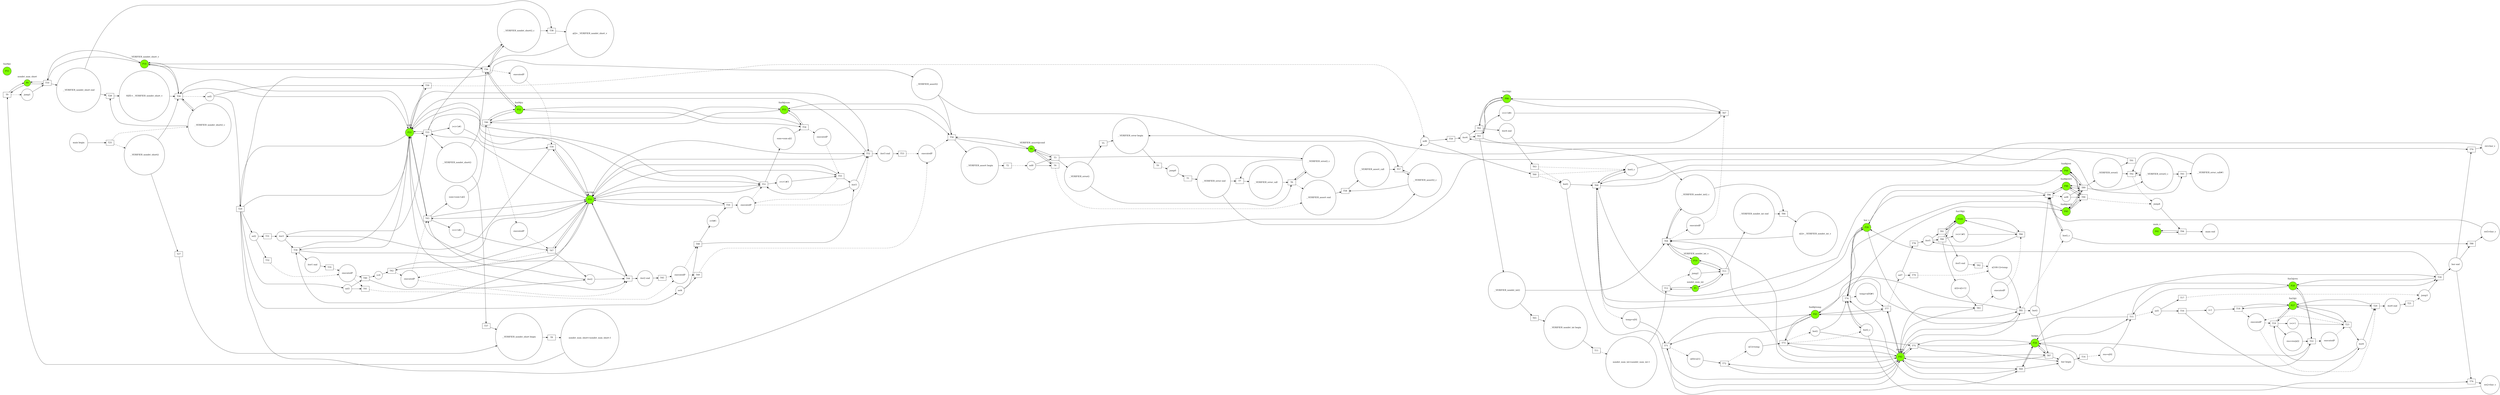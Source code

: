 digraph G{
rankdir = LR
subgraph cluster_P0{label="nondet_num_short"color="white"P0[shape=circle, style="filled",color="black",fillcolor="chartreuse"]}
subgraph cluster_P1{label="nondet_num_int"color="white"P1[shape=circle, style="filled",color="black",fillcolor="chartreuse"]}
P2[shape=circle,label="__VERIFIER_error begin"]
P3[shape=circle,label="__VERIFIER_error end"]
P4[shape=circle,label="jump0"]
P5[shape=circle,label="__VERIFIER_assert begin"]
subgraph cluster_P6{label="__VERIFIER_assert@cond"color="white"P6[shape=circle, style="filled",color="black",fillcolor="chartreuse"]}
P7[shape=circle,label="__VERIFIER_assert end"]
P8[shape=circle,label="sel0"]
P9[shape=circle,label="__VERIFIER_error()"]
P10[shape=circle,label="__VERIFIER_error()_c"]
P11[shape=circle,label="__VERIFIER_error_call"]
P12[shape=circle,label="__VERIFIER_nondet_short begin"]
P13[shape=circle,label="__VERIFIER_nondet_short end"]
subgraph cluster_P14{label="__VERIFIER_nondet_short_v"color="white"P14[shape=circle, style="filled",color="black",fillcolor="chartreuse"]}
P15[shape=circle,label="nondet_num_short=nondet_num_short-1"]
P16[shape=circle,label="jump1"]
P17[shape=circle,label="__VERIFIER_nondet_int begin"]
P18[shape=circle,label="__VERIFIER_nondet_int end"]
subgraph cluster_P19{label="__VERIFIER_nondet_int_v"color="white"P19[shape=circle, style="filled",color="black",fillcolor="chartreuse"]}
P20[shape=circle,label="nondet_num_int=nondet_num_int-1"]
P21[shape=circle,label="jump2"]
subgraph cluster_P22{label="SIZE"color="white"P22[shape=circle, style="filled",color="black",fillcolor="chartreuse"]}
P23[shape=circle,label="bor begin"]
subgraph cluster_P24{label="bor@x"color="white"P24[shape=circle, style="filled",color="black",fillcolor="chartreuse"]}
P25[shape=circle,label="bor end"]
subgraph cluster_P26{label="bor_v"color="white"P26[shape=circle, style="filled",color="black",fillcolor="chartreuse"]}
subgraph cluster_P27{label="fun5@i"color="white"P27[shape=circle, style="filled",color="black",fillcolor="chartreuse"]}
subgraph cluster_P28{label="fun5@res"color="white"P28[shape=circle, style="filled",color="black",fillcolor="chartreuse"]}
P29[shape=circle,label="res=x[0]"]
P30[shape=circle,label="sel1"]
P31[shape=circle,label="i=1"]
P32[shape=circle,label="iter0"]
P33[shape=circle,label="iter0 end"]
P34[shape=circle,label="res=res|x[i]"]
P35[shape=circle,label="i=i+1"]
P36[shape=circle,label="executedP"]
P37[shape=circle,label="executedP"]
P38[shape=circle,label="jump3"]
P39[shape=circle,label="main begin"]
P40[shape=circle,label="main end"]
subgraph cluster_P41{label="main_v"color="white"P41[shape=circle, style="filled",color="black",fillcolor="chartreuse"]}
subgraph cluster_P42{label="fun8@x"color="white"P42[shape=circle, style="filled",color="black",fillcolor="chartreuse"]}
subgraph cluster_P43{label="fun8@temp"color="white"P43[shape=circle, style="filled",color="black",fillcolor="chartreuse"]}
subgraph cluster_P44{label="fun8@ret"color="white"P44[shape=circle, style="filled",color="black",fillcolor="chartreuse"]}
subgraph cluster_P45{label="fun8@ret2"color="white"P45[shape=circle, style="filled",color="black",fillcolor="chartreuse"]}
subgraph cluster_P46{label="fun8@ret5"color="white"P46[shape=circle, style="filled",color="black",fillcolor="chartreuse"]}
P47[shape=circle,label="SIZE=__VERIFIER_nondet_short_v"]
P48[shape=circle,label="__VERIFIER_nondet_short()"]
P49[shape=circle,label="__VERIFIER_nondet_short()_c"]
P50[shape=circle,label="sel5"]
subgraph cluster_P51{label="fun9@i"color="white"P51[shape=circle, style="filled",color="black",fillcolor="chartreuse"]}
subgraph cluster_P52{label="fun9@a"color="white"P52[shape=circle, style="filled",color="black",fillcolor="chartreuse"]}
subgraph cluster_P53{label="fun9@sum"color="white"P53[shape=circle, style="filled",color="black",fillcolor="chartreuse"]}
P54[shape=circle,label="sel2"]
subgraph cluster_P55{label="fun10@i"color="white"P55[shape=circle, style="filled",color="black",fillcolor="chartreuse"]}
P56[shape=circle,label="iter1"]
P57[shape=circle,label="iter1 end"]
P58[shape=circle,label="a[i]=__VERIFIER_nondet_short_v"]
P59[shape=circle,label="__VERIFIER_nondet_short()"]
P60[shape=circle,label="__VERIFIER_nondet_short()_c"]
P61[shape=circle,label="i=i+1#1"]
P62[shape=circle,label="executedP"]
P63[shape=circle,label="sel3"]
P64[shape=circle,label="i=0"]
P65[shape=circle,label="iter2"]
P66[shape=circle,label="iter2 end"]
P67[shape=circle,label="sum=sum+a[i]"]
P68[shape=circle,label="i=i+1#2"]
P69[shape=circle,label="executedP"]
P70[shape=circle,label="executedP"]
P71[shape=circle,label="sel4"]
P72[shape=circle,label="i=0#1"]
P73[shape=circle,label="iter3"]
P74[shape=circle,label="iter3 end"]
P75[shape=circle,label="sum=sum-a[i]"]
P76[shape=circle,label="i=i+1#3"]
P77[shape=circle,label="executedP"]
P78[shape=circle,label="executedP"]
P79[shape=circle,label="__VERIFIER_assert()"]
P80[shape=circle,label="__VERIFIER_assert()_c"]
P81[shape=circle,label="__VERIFIER_assert_call"]
P82[shape=circle,label="executedP"]
P83[shape=circle,label="executedP"]
P84[shape=circle,label="executedP"]
P85[shape=circle,label="sel6"]
subgraph cluster_P86{label="fun16@i"color="white"P86[shape=circle, style="filled",color="black",fillcolor="chartreuse"]}
P87[shape=circle,label="iter4"]
P88[shape=circle,label="iter4 end"]
P89[shape=circle,label="x[i]=__VERIFIER_nondet_int_v"]
P90[shape=circle,label="__VERIFIER_nondet_int()"]
P91[shape=circle,label="__VERIFIER_nondet_int()_c"]
P92[shape=circle,label="i=i+1#4"]
P93[shape=circle,label="executedP"]
P94[shape=circle,label="ret=bor_v"]
P95[shape=circle,label="bor()"]
P96[shape=circle,label="bor()_c"]
P97[shape=circle,label="temp=x[0]"]
P98[shape=circle,label="x[0]=x[1]"]
P99[shape=circle,label="x[1]=temp"]
P100[shape=circle,label="ret2=bor_v"]
P101[shape=circle,label="bor()"]
P102[shape=circle,label="bor()_c"]
P103[shape=circle,label="temp=x[0]#1"]
P104[shape=circle,label="sel7"]
subgraph cluster_P105{label="fun18@i"color="white"P105[shape=circle, style="filled",color="black",fillcolor="chartreuse"]}
P106[shape=circle,label="iter5"]
P107[shape=circle,label="iter5 end"]
P108[shape=circle,label="x[i]=x[i+1]"]
P109[shape=circle,label="i=i+1#5"]
P110[shape=circle,label="executedP"]
P111[shape=circle,label="x[100-1]=temp"]
P112[shape=circle,label="ret5=bor_v"]
P113[shape=circle,label="bor()"]
P114[shape=circle,label="bor()_c"]
P115[shape=circle,label="sel8"]
P116[shape=circle,label="__VERIFIER_error()"]
P117[shape=circle,label="__VERIFIER_error()_c"]
P118[shape=circle,label="__VERIFIER_error_call#1"]
P119[shape=circle,label="jump4"]
T0[shape=box]
T1[shape=box]
T2[shape=box]
T3[shape=box]
T4[shape=box]
T5[shape=box]
T6[shape=box]
T7[shape=box]
T8[shape=box]
T9[shape=box]
T10[shape=box]
T11[shape=box]
T12[shape=box]
T13[shape=box]
T14[shape=box]
T15[shape=box]
T16[shape=box]
T17[shape=box]
T18[shape=box]
T19[shape=box]
T20[shape=box]
T21[shape=box]
T22[shape=box]
T23[shape=box]
T24[shape=box]
T25[shape=box]
T26[shape=box]
T27[shape=box]
T28[shape=box]
T29[shape=box]
T30[shape=box]
T31[shape=box]
T32[shape=box]
T33[shape=box]
T34[shape=box]
T35[shape=box]
T36[shape=box]
T37[shape=box]
T38[shape=box]
T39[shape=box]
T40[shape=box]
T41[shape=box]
T42[shape=box]
T43[shape=box]
T44[shape=box]
T45[shape=box]
T46[shape=box]
T47[shape=box]
T48[shape=box]
T49[shape=box]
T50[shape=box]
T51[shape=box]
T52[shape=box]
T53[shape=box]
T54[shape=box]
T55[shape=box]
T56[shape=box]
T57[shape=box]
T58[shape=box]
T59[shape=box]
T60[shape=box]
T61[shape=box]
T62[shape=box]
T63[shape=box]
T64[shape=box]
T65[shape=box]
T66[shape=box]
T67[shape=box]
T68[shape=box]
T69[shape=box]
T70[shape=box]
T71[shape=box]
T72[shape=box]
T73[shape=box]
T74[shape=box]
T75[shape=box]
T76[shape=box]
T77[shape=box]
T78[shape=box]
T79[shape=box]
T80[shape=box]
T81[shape=box]
T82[shape=box]
T83[shape=box]
T84[shape=box]
T85[shape=box]
T86[shape=box]
T87[shape=box]
T88[shape=box]
T89[shape=box]
T90[shape=box]
T91[shape=box]
T92[shape=box]
T93[shape=box]
T94[shape=box]
P2->T0
P4->T1
T1->P3
T0->P4[style="dashed"]
P5->T2
P9->T5
P11->T6
P9->T6
T6->P10
P10->T6
P3->T7
P10->T7
T5->P2
T7->P11
P6->T3
T3->P6
P6->T4
T4->P6
T3->P9
T3->P10
P8->T3
P8->T4
T2->P8[style="dashed"]
T6->P7[style="dashed"]
T4->P7[style="dashed"]
P12->T8
P15->T9
P0->T9
T9->P0
P16->T10
T10->P13
T10->P14
P14->T10
P0->T10
T10->P0
T8->P15[style="dashed"]
T9->P16[style="dashed"]
P17->T11
P20->T12
P1->T12
T12->P1
P21->T13
T13->P18
T13->P19
P19->T13
P1->T13
T13->P1
T11->P20[style="dashed"]
T12->P21[style="dashed"]
P23->T14
P29->T15
P28->T15
P24->T15
T15->P24
T15->P28
P31->T18
P27->T18
T18->P27
P33->T21
T20->P33
P34->T22
P28->T22
P24->T22
T22->P24
T22->P28
P35->T23
P27->T23
T23->P27
P27->T19
T19->P27
P27->T20
T20->P27
T23->P32
T19->P34
T19->P35
T22->P36[style="dashed"]
P36->T23[style="dashed"]
P32->T19
P32->T20
T16->P31
T16->P32
T18->P37[style="dashed"]
P37->T19[style="dashed"]
P37->T20[style="dashed"]
T23->P37[style="dashed"]
P30->T16
P30->T17
P38->T24
T24->P25
T24->P26
P26->T24
P28->T24
T24->P28
T14->P29[style="dashed"]
T15->P30[style="dashed"]
T21->P38[style="dashed"]
T17->P38[style="dashed"]
P39->T25
P48->T27
P48->T26
P49->T26
T26->P49
P13->T28
P49->T28
T27->P12
T28->P47
P47->T26
P22->T26
P14->T26
T26->P14
T26->P22
P57->T35
T34->P57
P59->T37
P59->T36
P60->T36
T36->P60
P13->T38
P60->T38
T37->P12
T38->P58
P58->T36
P52->T36
P14->T36
T36->P14
T36->P52
P61->T39
P55->T39
T39->P55
P55->T33
T33->P55
P22->T33
T33->P22
P55->T34
T34->P55
P22->T34
T34->P22
T39->P56
T33->P59
T33->P60
T33->P61
T36->P62[style="dashed"]
P62->T39[style="dashed"]
P56->T33
P56->T34
T31->P56
P54->T31
P54->T32
P64->T42
P55->T42
T42->P55
P66->T45
T44->P66
P67->T46
P53->T46
P52->T46
T46->P52
T46->P53
P68->T47
P55->T47
T47->P55
P55->T43
T43->P55
P22->T43
T43->P22
P55->T44
T44->P55
P22->T44
T44->P22
T47->P65
T43->P67
T43->P68
T46->P69[style="dashed"]
P69->T47[style="dashed"]
P65->T43
P65->T44
T40->P64
T40->P65
T42->P70[style="dashed"]
P70->T43[style="dashed"]
P70->T44[style="dashed"]
T47->P70[style="dashed"]
P63->T40
P63->T41
P72->T50
P55->T50
T50->P55
P74->T53
T52->P74
P75->T54
P53->T54
P52->T54
T54->P52
T54->P53
P76->T55
P55->T55
T55->P55
P55->T51
T51->P55
P22->T51
T51->P22
P55->T52
T52->P55
P22->T52
T52->P22
T55->P73
T51->P75
T51->P76
T54->P77[style="dashed"]
P77->T55[style="dashed"]
P73->T51
P73->T52
T48->P72
T48->P73
T50->P78[style="dashed"]
P78->T51[style="dashed"]
P78->T52[style="dashed"]
T55->P78[style="dashed"]
P71->T48
P71->T49
P79->T56
P81->T57
P79->T57
T57->P80
P80->T57
P7->T58
P80->T58
T56->P5
T56->P6
P6->T56
P53->T56
T56->P53
T58->P81
P22->T29
T29->P22
P22->T30
T30->P22
T29->P54
T29->P63
T35->P82[style="dashed"]
T32->P82[style="dashed"]
P82->T40[style="dashed"]
P82->T41[style="dashed"]
T29->P71
T45->P83[style="dashed"]
T41->P83[style="dashed"]
P83->T48[style="dashed"]
P83->T49[style="dashed"]
T29->P79
T29->P80
T53->P84[style="dashed"]
T49->P84[style="dashed"]
P84->T56[style="dashed"]
P50->T29
P50->T30
P88->T63
T62->P88
P90->T65
P90->T64
P91->T64
T64->P91
P18->T66
P91->T66
T65->P17
T66->P89
P89->T64
P42->T64
P19->T64
T64->P19
T64->P42
P92->T67
P86->T67
T67->P86
P86->T61
T61->P86
P86->T62
T62->P86
T67->P87
T61->P90
T61->P91
T61->P92
T64->P93[style="dashed"]
P93->T67[style="dashed"]
P87->T61
P87->T62
T59->P87
P85->T59
P85->T60
P95->T69
P95->T68
P96->T68
T68->P96
P25->T70
P96->T70
T69->P23
T69->P24
P24->T69
P42->T69
T69->P42
T70->P94
P94->T68
P44->T68
P26->T68
T68->P26
T68->P44
P97->T71
P43->T71
P42->T71
T71->P42
T71->P43
P98->T72
P42->T72
T72->P42
P99->T73
P42->T73
P43->T73
T73->P43
T73->P42
P101->T75
P101->T74
P102->T74
T74->P102
P25->T76
P102->T76
T75->P23
T75->P24
P24->T75
P42->T75
T75->P42
T76->P100
P100->T74
P45->T74
P26->T74
T74->P26
T74->P45
P103->T77
P43->T77
P42->T77
T77->P42
T77->P43
P107->T82
T81->P107
P108->T83
P42->T83
T83->P42
P109->T84
P105->T84
T84->P105
P105->T80
T80->P105
P105->T81
T81->P105
T84->P106
T80->P108
T80->P109
T83->P110[style="dashed"]
P110->T84[style="dashed"]
P106->T80
P106->T81
T78->P106
P104->T78
P104->T79
P111->T85
P42->T85
P43->T85
T85->P43
T85->P42
P113->T87
P113->T86
P114->T86
T86->P114
P25->T88
P114->T88
T87->P23
T87->P24
P24->T87
P42->T87
T87->P42
T88->P112
P112->T86
P46->T86
P26->T86
T86->P26
T86->P46
P116->T91
P118->T92
P116->T92
T92->P117
P117->T92
P3->T93
P117->T93
T91->P2
T93->P118
P44->T89
T89->P44
P45->T89
T89->P45
P46->T89
T89->P46
P44->T90
T90->P44
P45->T90
T90->P45
P46->T90
T90->P46
T89->P116
T89->P117
P115->T89
P115->T90
P119->T94
T94->P40
T94->P41
P41->T94
T25->P48[style="dashed"]
T25->P49[style="dashed"]
T26->P50[style="dashed"]
T57->P85[style="dashed"]
T30->P85[style="dashed"]
T63->P95[style="dashed"]
T63->P96[style="dashed"]
T60->P95[style="dashed"]
T60->P96[style="dashed"]
T68->P97[style="dashed"]
T71->P98[style="dashed"]
T72->P99[style="dashed"]
T73->P101[style="dashed"]
T73->P102[style="dashed"]
T74->P103[style="dashed"]
T77->P104[style="dashed"]
T82->P111[style="dashed"]
T79->P111[style="dashed"]
T85->P113[style="dashed"]
T85->P114[style="dashed"]
T86->P115[style="dashed"]
T92->P119[style="dashed"]
T90->P119[style="dashed"]
}
